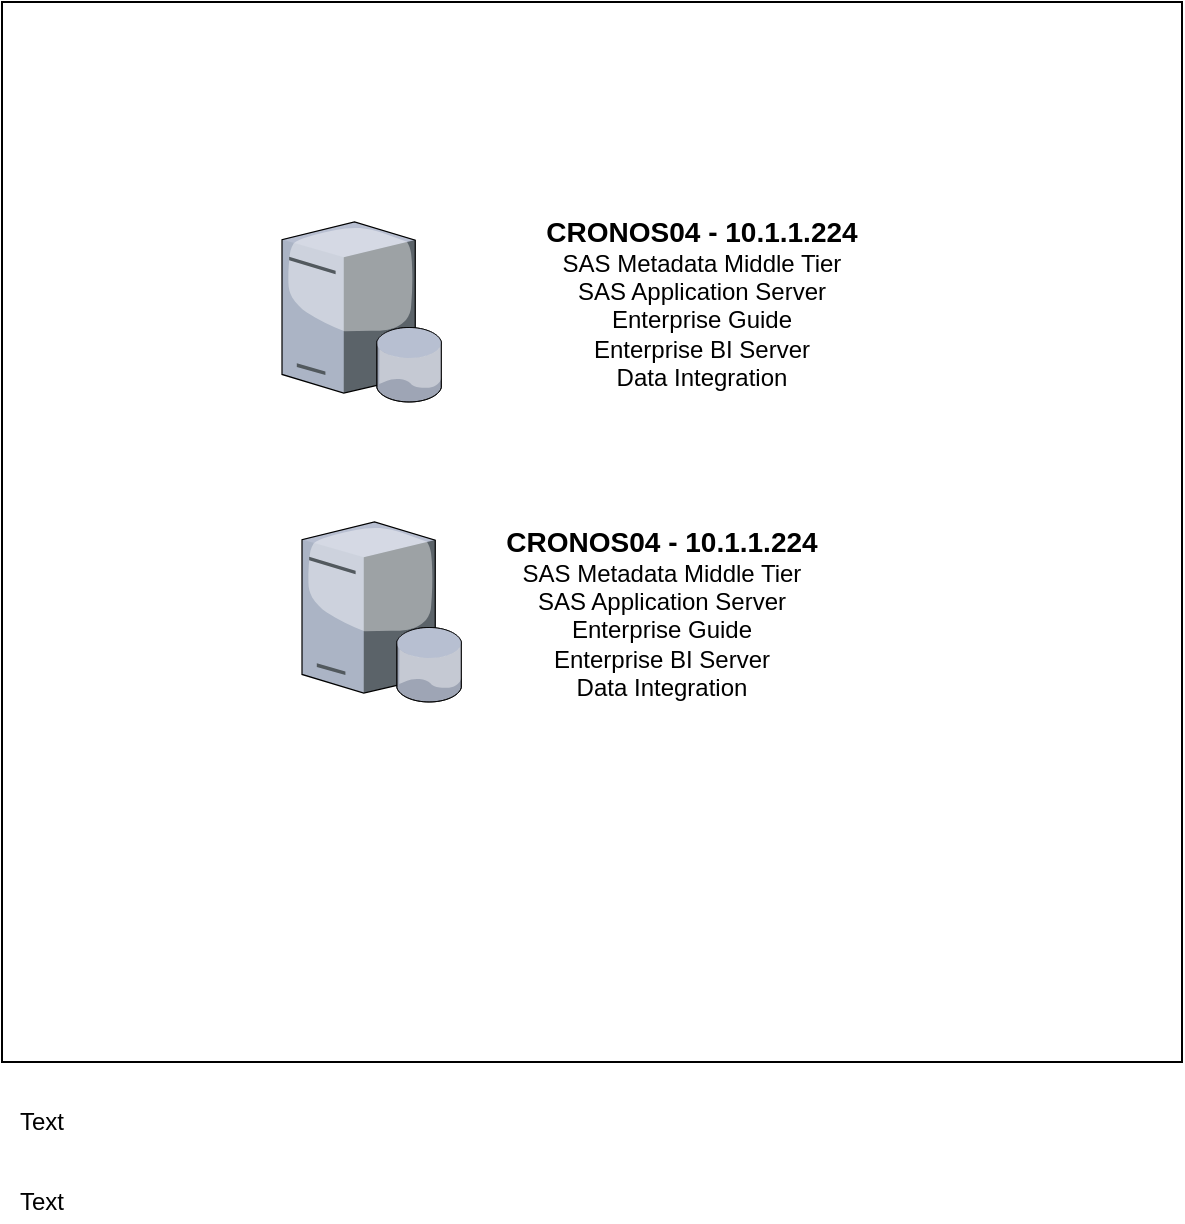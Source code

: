 <mxfile version="10.6.7" type="github"><diagram id="seWyTeBt8ZovA1XMAHK-" name="Page-1"><mxGraphModel dx="1394" dy="764" grid="1" gridSize="10" guides="1" tooltips="1" connect="1" arrows="1" fold="1" page="1" pageScale="1" pageWidth="827" pageHeight="1169" math="0" shadow="0"><root><mxCell id="0"/><mxCell id="1" parent="0"/><mxCell id="SAkJzKNVtvetInV7V3f4-1" value="" style="rounded=0;whiteSpace=wrap;html=1;" vertex="1" parent="1"><mxGeometry x="110" y="110" width="590" height="530" as="geometry"/></mxCell><mxCell id="SAkJzKNVtvetInV7V3f4-3" value="" style="verticalLabelPosition=bottom;aspect=fixed;html=1;verticalAlign=top;strokeColor=none;align=center;outlineConnect=0;shape=mxgraph.citrix.database_server;" vertex="1" parent="1"><mxGeometry x="250" y="220" width="80" height="90" as="geometry"/></mxCell><mxCell id="SAkJzKNVtvetInV7V3f4-4" value="" style="verticalLabelPosition=bottom;aspect=fixed;html=1;verticalAlign=top;strokeColor=none;align=center;outlineConnect=0;shape=mxgraph.citrix.database_server;" vertex="1" parent="1"><mxGeometry x="260" y="370" width="80" height="90" as="geometry"/></mxCell><mxCell id="SAkJzKNVtvetInV7V3f4-5" value="Text" style="text;html=1;strokeColor=none;fillColor=none;align=center;verticalAlign=middle;whiteSpace=wrap;rounded=0;" vertex="1" parent="1"><mxGeometry x="110" y="660" width="40" height="20" as="geometry"/></mxCell><mxCell id="SAkJzKNVtvetInV7V3f4-6" value="Text" style="text;html=1;strokeColor=none;fillColor=none;align=center;verticalAlign=middle;whiteSpace=wrap;rounded=0;" vertex="1" parent="1"><mxGeometry x="110" y="700" width="40" height="20" as="geometry"/></mxCell><mxCell id="SAkJzKNVtvetInV7V3f4-7" value="&lt;b&gt;&lt;font style=&quot;font-size: 14px&quot;&gt;CRONOS04 - 10.1.1.224&lt;/font&gt;&lt;/b&gt;&lt;br&gt;SAS Metadata Middle Tier&lt;br&gt;SAS Application Server&lt;br&gt;Enterprise Guide&lt;br&gt;Enterprise BI Server&lt;br&gt;Data Integration&lt;br&gt;&lt;br&gt;&lt;br&gt;" style="text;html=1;strokeColor=none;fillColor=none;align=center;verticalAlign=middle;whiteSpace=wrap;rounded=0;" vertex="1" parent="1"><mxGeometry x="330" y="420" width="220" height="20" as="geometry"/></mxCell><mxCell id="SAkJzKNVtvetInV7V3f4-8" value="&lt;b&gt;&lt;font style=&quot;font-size: 14px&quot;&gt;CRONOS04 - 10.1.1.224&lt;/font&gt;&lt;/b&gt;&lt;br&gt;SAS Metadata Middle Tier&lt;br&gt;SAS Application Server&lt;br&gt;Enterprise Guide&lt;br&gt;Enterprise BI Server&lt;br&gt;Data Integration&lt;br&gt;&lt;br&gt;&lt;br&gt;" style="text;html=1;strokeColor=none;fillColor=none;align=center;verticalAlign=middle;whiteSpace=wrap;rounded=0;" vertex="1" parent="1"><mxGeometry x="350" y="210" width="220" height="130" as="geometry"/></mxCell></root></mxGraphModel></diagram></mxfile>
